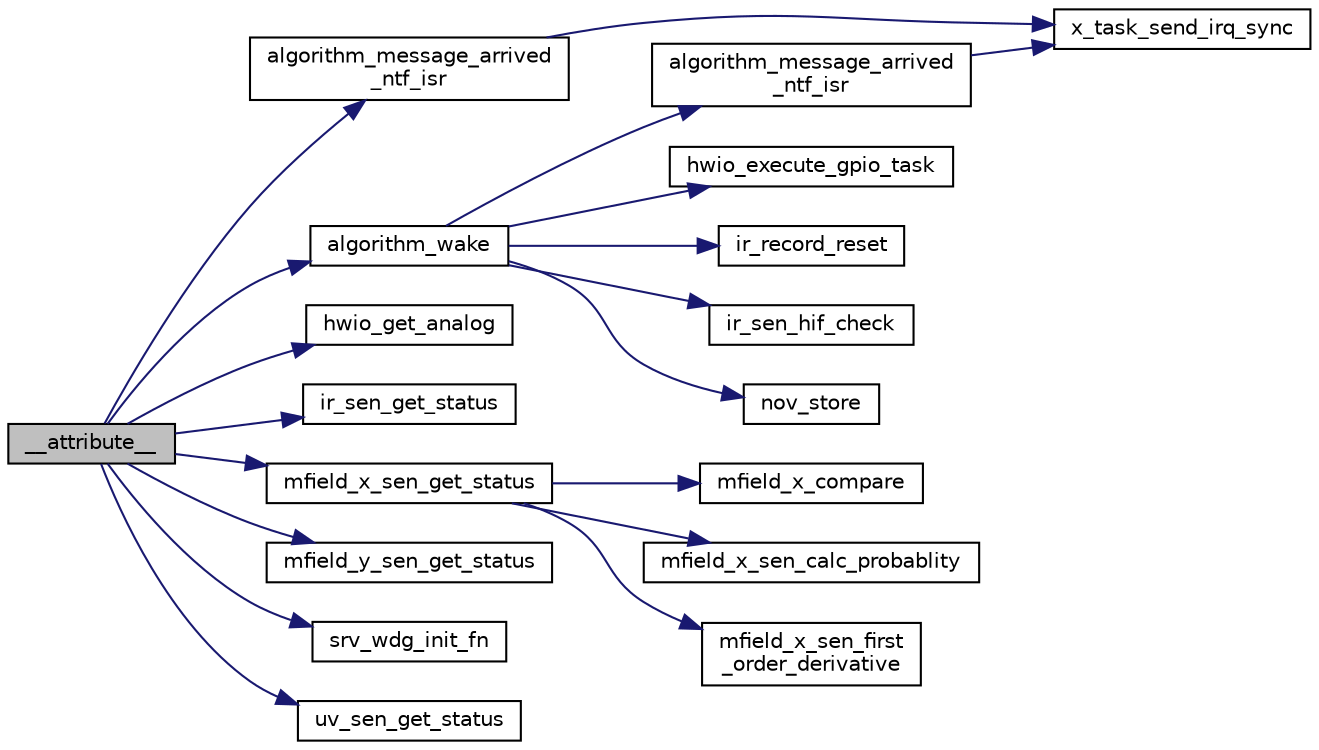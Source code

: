 digraph "__attribute__"
{
 // INTERACTIVE_SVG=YES
  edge [fontname="Helvetica",fontsize="10",labelfontname="Helvetica",labelfontsize="10"];
  node [fontname="Helvetica",fontsize="10",shape=record];
  rankdir="LR";
  Node1 [label="__attribute__",height=0.2,width=0.4,color="black", fillcolor="grey75", style="filled", fontcolor="black"];
  Node1 -> Node2 [color="midnightblue",fontsize="10",style="solid",fontname="Helvetica"];
  Node2 [label="algorithm_message_arrived\l_ntf_isr",height=0.2,width=0.4,color="black", fillcolor="white", style="filled",URL="$dd/d1b/a00015.html#a85471d58eae93d5d7e7e2b52e2b915d3",tooltip="Causes that system will send notification to the module as this cannot be done directly because the f..."];
  Node2 -> Node3 [color="midnightblue",fontsize="10",style="solid",fontname="Helvetica"];
  Node3 [label="x_task_send_irq_sync",height=0.2,width=0.4,color="black", fillcolor="white", style="filled",URL="$d5/d79/a00030.html#a9953756bc7c83e5f2c36830396136e75",tooltip="OS interrupt notification timer. "];
  Node1 -> Node4 [color="midnightblue",fontsize="10",style="solid",fontname="Helvetica"];
  Node4 [label="algorithm_wake",height=0.2,width=0.4,color="black", fillcolor="white", style="filled",URL="$d7/dec/a00010.html#a42ed16c7ef20e0c0031fe7ba7ae377b3",tooltip="Main processing loop for algorithm module. "];
  Node4 -> Node5 [color="midnightblue",fontsize="10",style="solid",fontname="Helvetica"];
  Node5 [label="algorithm_message_arrived\l_ntf_isr",height=0.2,width=0.4,color="black", fillcolor="white", style="filled",URL="$dc/d87/a00032.html#a85471d58eae93d5d7e7e2b52e2b915d3",tooltip="Causes that system will send notification to the module as this cannot be done directly because the f..."];
  Node5 -> Node3 [color="midnightblue",fontsize="10",style="solid",fontname="Helvetica"];
  Node4 -> Node6 [color="midnightblue",fontsize="10",style="solid",fontname="Helvetica"];
  Node6 [label="hwio_execute_gpio_task",height=0.2,width=0.4,color="black", fillcolor="white", style="filled",URL="$d1/d84/a00052.html#a0af9eae455fbdf4e77def5bfffa109cb",tooltip="gpio port control helper function "];
  Node4 -> Node7 [color="midnightblue",fontsize="10",style="solid",fontname="Helvetica"];
  Node7 [label="ir_record_reset",height=0.2,width=0.4,color="black", fillcolor="white", style="filled",URL="$da/d45/a00011.html#a1c9872e93491d95a24ab0bc723d39a74"];
  Node4 -> Node8 [color="midnightblue",fontsize="10",style="solid",fontname="Helvetica"];
  Node8 [label="ir_sen_hif_check",height=0.2,width=0.4,color="black", fillcolor="white", style="filled",URL="$da/d45/a00011.html#a86870a0e00601a92277e689447739ce9"];
  Node4 -> Node9 [color="midnightblue",fontsize="10",style="solid",fontname="Helvetica"];
  Node9 [label="nov_store",height=0.2,width=0.4,color="black", fillcolor="white", style="filled",URL="$d3/d52/a00023.html#a90aef186f45a15d94bf0247122194991",tooltip="Writes NOV storage to EEPROM. "];
  Node1 -> Node10 [color="midnightblue",fontsize="10",style="solid",fontname="Helvetica"];
  Node10 [label="hwio_get_analog",height=0.2,width=0.4,color="black", fillcolor="white", style="filled",URL="$d1/d84/a00052.html#a5770775aca185380868838e69ec20215",tooltip="Retrives A/D hardware buffer value. "];
  Node1 -> Node11 [color="midnightblue",fontsize="10",style="solid",fontname="Helvetica"];
  Node11 [label="ir_sen_get_status",height=0.2,width=0.4,color="black", fillcolor="white", style="filled",URL="$da/d45/a00011.html#a5bba51487aeccd791ff56017124da833",tooltip="Supervise the status of the ir sensor. "];
  Node1 -> Node12 [color="midnightblue",fontsize="10",style="solid",fontname="Helvetica"];
  Node12 [label="mfield_x_sen_get_status",height=0.2,width=0.4,color="black", fillcolor="white", style="filled",URL="$d7/dd4/a00013.html#a3a46d0e69b27b3566e6d8465cf7a8b0a",tooltip="function used to identify the measured signal waveform "];
  Node12 -> Node13 [color="midnightblue",fontsize="10",style="solid",fontname="Helvetica"];
  Node13 [label="mfield_x_compare",height=0.2,width=0.4,color="black", fillcolor="white", style="filled",URL="$d3/dea/a00046.html#adf290c10214480d55f3631c1760188b0"];
  Node12 -> Node14 [color="midnightblue",fontsize="10",style="solid",fontname="Helvetica"];
  Node14 [label="mfield_x_sen_calc_probablity",height=0.2,width=0.4,color="black", fillcolor="white", style="filled",URL="$d3/dea/a00046.html#aeb1e6622fe9af5c31bd0d17ab01dd23a",tooltip="Claculates the event probablity. "];
  Node12 -> Node15 [color="midnightblue",fontsize="10",style="solid",fontname="Helvetica"];
  Node15 [label="mfield_x_sen_first\l_order_derivative",height=0.2,width=0.4,color="black", fillcolor="white", style="filled",URL="$d3/dea/a00046.html#af29e981d0d6b3a84d980170b43933dbc",tooltip="Claculate first order derivative. "];
  Node1 -> Node16 [color="midnightblue",fontsize="10",style="solid",fontname="Helvetica"];
  Node16 [label="mfield_y_sen_get_status",height=0.2,width=0.4,color="black", fillcolor="white", style="filled",URL="$d7/dd4/a00013.html#ac7134882964fedc18be6c75547987a2c"];
  Node1 -> Node17 [color="midnightblue",fontsize="10",style="solid",fontname="Helvetica"];
  Node17 [label="srv_wdg_init_fn",height=0.2,width=0.4,color="black", fillcolor="white", style="filled",URL="$d9/d73/a00060.html#a37c35718860234f09b8cef8680e1cc09",tooltip="Watchdog tunning init function. "];
  Node1 -> Node18 [color="midnightblue",fontsize="10",style="solid",fontname="Helvetica"];
  Node18 [label="uv_sen_get_status",height=0.2,width=0.4,color="black", fillcolor="white", style="filled",URL="$d2/de7/a00014.html#a354d25047e79397dbe5525178f19cae0",tooltip="Supervise the status of the uv sensor. "];
}
